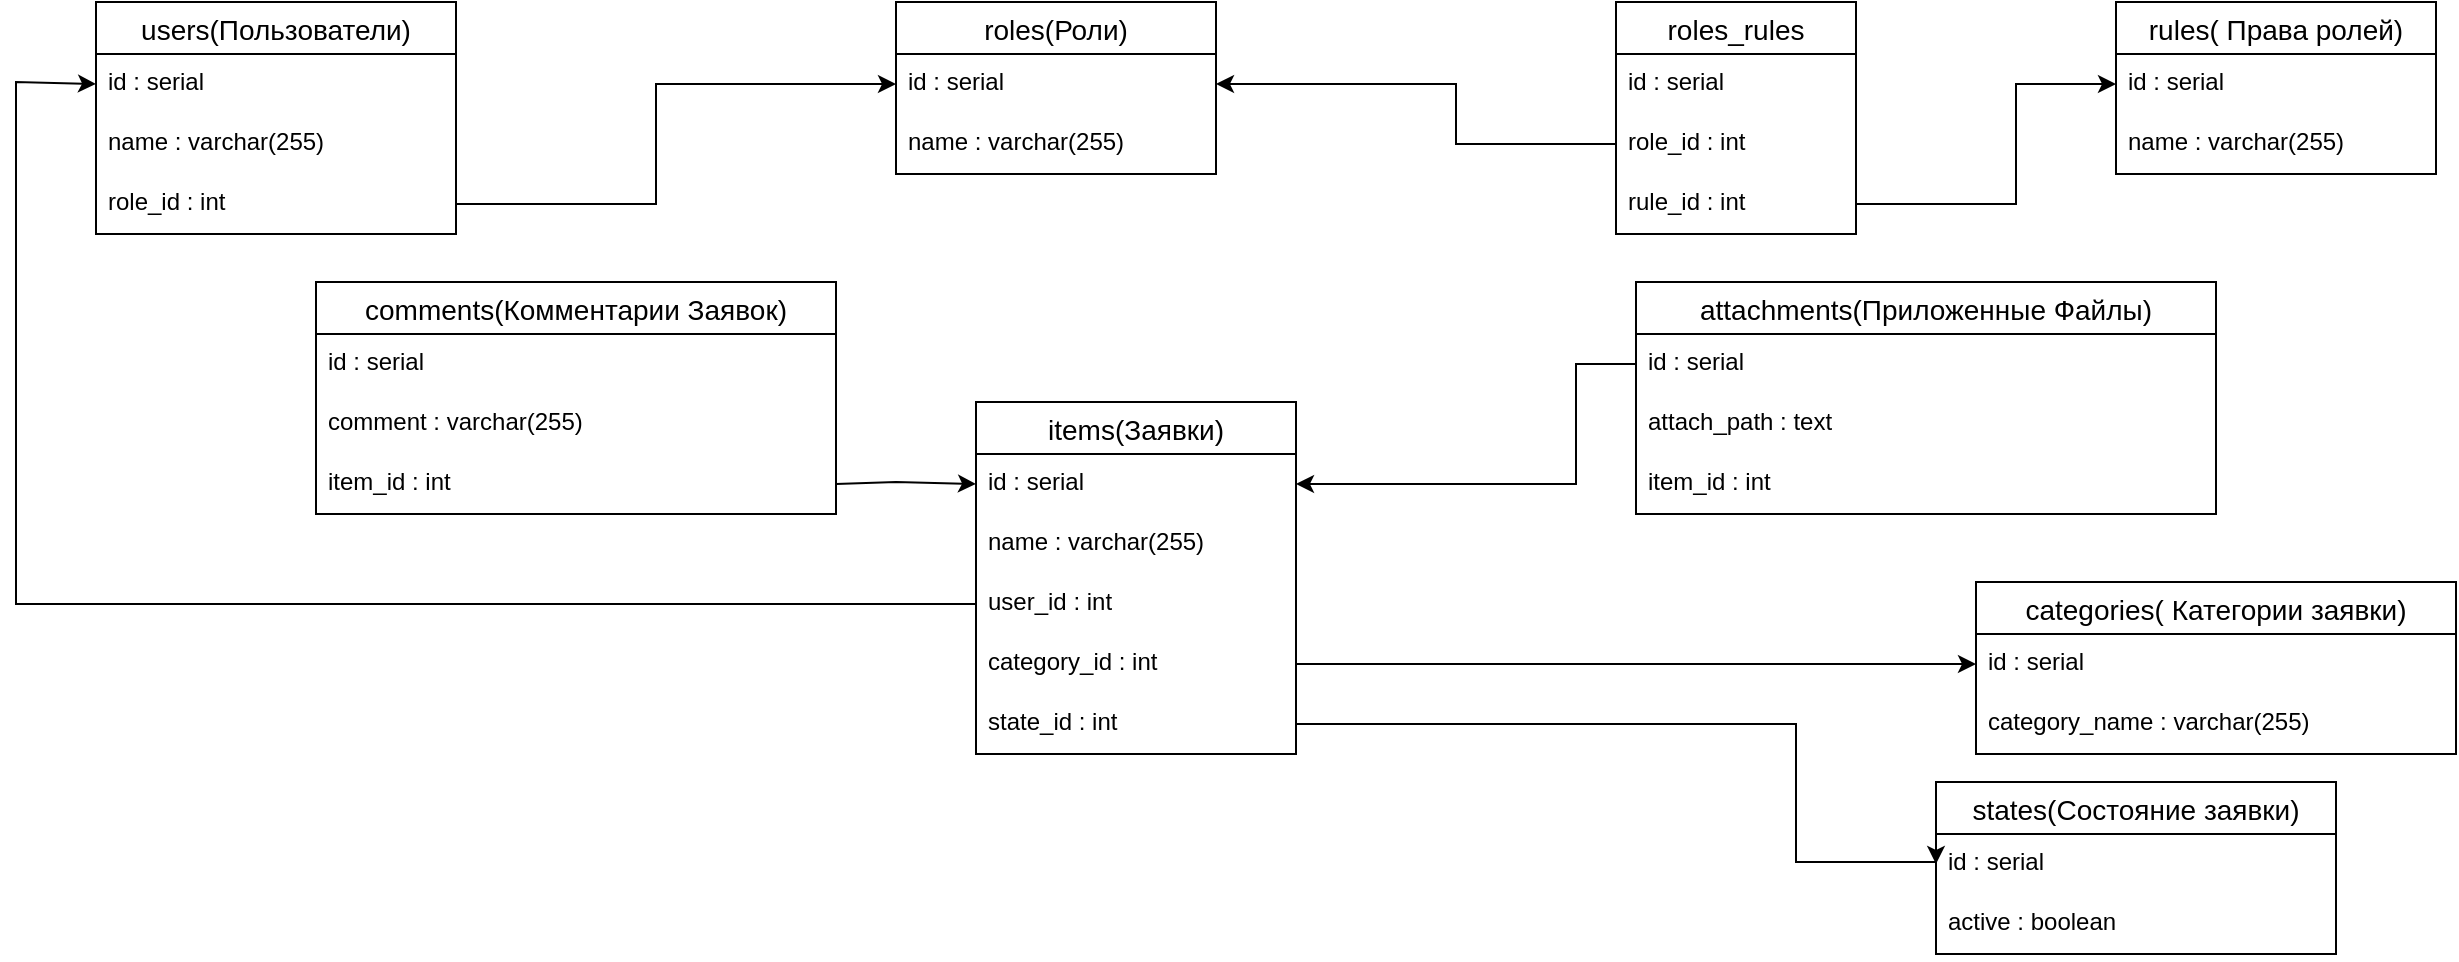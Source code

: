 <mxfile version="16.6.1" type="device"><diagram id="R2lEEEUBdFMjLlhIrx00" name="Page-1"><mxGraphModel dx="1254" dy="856" grid="1" gridSize="10" guides="1" tooltips="1" connect="1" arrows="1" fold="1" page="1" pageScale="1" pageWidth="850" pageHeight="1100" math="0" shadow="0" extFonts="Permanent Marker^https://fonts.googleapis.com/css?family=Permanent+Marker"><root><mxCell id="0"/><mxCell id="1" parent="0"/><mxCell id="z2EqXK2gP6t0g693059m-1" value="users(Пользователи)" style="swimlane;fontStyle=0;childLayout=stackLayout;horizontal=1;startSize=26;horizontalStack=0;resizeParent=1;resizeParentMax=0;resizeLast=0;collapsible=1;marginBottom=0;align=center;fontSize=14;" parent="1" vertex="1"><mxGeometry x="110" y="10" width="180" height="116" as="geometry"/></mxCell><mxCell id="z2EqXK2gP6t0g693059m-4" value="id : serial" style="text;strokeColor=none;fillColor=none;spacingLeft=4;spacingRight=4;overflow=hidden;rotatable=0;points=[[0,0.5],[1,0.5]];portConstraint=eastwest;fontSize=12;" parent="z2EqXK2gP6t0g693059m-1" vertex="1"><mxGeometry y="26" width="180" height="30" as="geometry"/></mxCell><mxCell id="z2EqXK2gP6t0g693059m-2" value="name : varchar(255)" style="text;strokeColor=none;fillColor=none;spacingLeft=4;spacingRight=4;overflow=hidden;rotatable=0;points=[[0,0.5],[1,0.5]];portConstraint=eastwest;fontSize=12;" parent="z2EqXK2gP6t0g693059m-1" vertex="1"><mxGeometry y="56" width="180" height="30" as="geometry"/></mxCell><mxCell id="z2EqXK2gP6t0g693059m-3" value="role_id : int" style="text;strokeColor=none;fillColor=none;spacingLeft=4;spacingRight=4;overflow=hidden;rotatable=0;points=[[0,0.5],[1,0.5]];portConstraint=eastwest;fontSize=12;" parent="z2EqXK2gP6t0g693059m-1" vertex="1"><mxGeometry y="86" width="180" height="30" as="geometry"/></mxCell><mxCell id="z2EqXK2gP6t0g693059m-5" value="roles(Роли)" style="swimlane;fontStyle=0;childLayout=stackLayout;horizontal=1;startSize=26;horizontalStack=0;resizeParent=1;resizeParentMax=0;resizeLast=0;collapsible=1;marginBottom=0;align=center;fontSize=14;" parent="1" vertex="1"><mxGeometry x="510" y="10" width="160" height="86" as="geometry"/></mxCell><mxCell id="z2EqXK2gP6t0g693059m-6" value="id : serial" style="text;strokeColor=none;fillColor=none;spacingLeft=4;spacingRight=4;overflow=hidden;rotatable=0;points=[[0,0.5],[1,0.5]];portConstraint=eastwest;fontSize=12;" parent="z2EqXK2gP6t0g693059m-5" vertex="1"><mxGeometry y="26" width="160" height="30" as="geometry"/></mxCell><mxCell id="z2EqXK2gP6t0g693059m-7" value="name : varchar(255)" style="text;strokeColor=none;fillColor=none;spacingLeft=4;spacingRight=4;overflow=hidden;rotatable=0;points=[[0,0.5],[1,0.5]];portConstraint=eastwest;fontSize=12;" parent="z2EqXK2gP6t0g693059m-5" vertex="1"><mxGeometry y="56" width="160" height="30" as="geometry"/></mxCell><mxCell id="z2EqXK2gP6t0g693059m-9" value="rules( Права ролей)" style="swimlane;fontStyle=0;childLayout=stackLayout;horizontal=1;startSize=26;horizontalStack=0;resizeParent=1;resizeParentMax=0;resizeLast=0;collapsible=1;marginBottom=0;align=center;fontSize=14;" parent="1" vertex="1"><mxGeometry x="1120" y="10" width="160" height="86" as="geometry"/></mxCell><mxCell id="z2EqXK2gP6t0g693059m-10" value="id : serial" style="text;strokeColor=none;fillColor=none;spacingLeft=4;spacingRight=4;overflow=hidden;rotatable=0;points=[[0,0.5],[1,0.5]];portConstraint=eastwest;fontSize=12;" parent="z2EqXK2gP6t0g693059m-9" vertex="1"><mxGeometry y="26" width="160" height="30" as="geometry"/></mxCell><mxCell id="z2EqXK2gP6t0g693059m-11" value="name : varchar(255)" style="text;strokeColor=none;fillColor=none;spacingLeft=4;spacingRight=4;overflow=hidden;rotatable=0;points=[[0,0.5],[1,0.5]];portConstraint=eastwest;fontSize=12;" parent="z2EqXK2gP6t0g693059m-9" vertex="1"><mxGeometry y="56" width="160" height="30" as="geometry"/></mxCell><mxCell id="z2EqXK2gP6t0g693059m-13" value="items(Заявки)" style="swimlane;fontStyle=0;childLayout=stackLayout;horizontal=1;startSize=26;horizontalStack=0;resizeParent=1;resizeParentMax=0;resizeLast=0;collapsible=1;marginBottom=0;align=center;fontSize=14;" parent="1" vertex="1"><mxGeometry x="550" y="210" width="160" height="176" as="geometry"/></mxCell><mxCell id="z2EqXK2gP6t0g693059m-14" value="id : serial" style="text;strokeColor=none;fillColor=none;spacingLeft=4;spacingRight=4;overflow=hidden;rotatable=0;points=[[0,0.5],[1,0.5]];portConstraint=eastwest;fontSize=12;" parent="z2EqXK2gP6t0g693059m-13" vertex="1"><mxGeometry y="26" width="160" height="30" as="geometry"/></mxCell><mxCell id="z2EqXK2gP6t0g693059m-15" value="name : varchar(255)" style="text;strokeColor=none;fillColor=none;spacingLeft=4;spacingRight=4;overflow=hidden;rotatable=0;points=[[0,0.5],[1,0.5]];portConstraint=eastwest;fontSize=12;" parent="z2EqXK2gP6t0g693059m-13" vertex="1"><mxGeometry y="56" width="160" height="30" as="geometry"/></mxCell><mxCell id="z2EqXK2gP6t0g693059m-16" value="user_id : int" style="text;strokeColor=none;fillColor=none;spacingLeft=4;spacingRight=4;overflow=hidden;rotatable=0;points=[[0,0.5],[1,0.5]];portConstraint=eastwest;fontSize=12;" parent="z2EqXK2gP6t0g693059m-13" vertex="1"><mxGeometry y="86" width="160" height="30" as="geometry"/></mxCell><mxCell id="ONn-3tz2k1_0H-3qH_h1-1" value="category_id : int" style="text;strokeColor=none;fillColor=none;spacingLeft=4;spacingRight=4;overflow=hidden;rotatable=0;points=[[0,0.5],[1,0.5]];portConstraint=eastwest;fontSize=12;" vertex="1" parent="z2EqXK2gP6t0g693059m-13"><mxGeometry y="116" width="160" height="30" as="geometry"/></mxCell><mxCell id="ONn-3tz2k1_0H-3qH_h1-2" value="state_id : int" style="text;strokeColor=none;fillColor=none;spacingLeft=4;spacingRight=4;overflow=hidden;rotatable=0;points=[[0,0.5],[1,0.5]];portConstraint=eastwest;fontSize=12;" vertex="1" parent="z2EqXK2gP6t0g693059m-13"><mxGeometry y="146" width="160" height="30" as="geometry"/></mxCell><mxCell id="z2EqXK2gP6t0g693059m-17" value="comments(Комментарии Заявок)" style="swimlane;fontStyle=0;childLayout=stackLayout;horizontal=1;startSize=26;horizontalStack=0;resizeParent=1;resizeParentMax=0;resizeLast=0;collapsible=1;marginBottom=0;align=center;fontSize=14;" parent="1" vertex="1"><mxGeometry x="220" y="150" width="260" height="116" as="geometry"/></mxCell><mxCell id="z2EqXK2gP6t0g693059m-18" value="id : serial" style="text;strokeColor=none;fillColor=none;spacingLeft=4;spacingRight=4;overflow=hidden;rotatable=0;points=[[0,0.5],[1,0.5]];portConstraint=eastwest;fontSize=12;" parent="z2EqXK2gP6t0g693059m-17" vertex="1"><mxGeometry y="26" width="260" height="30" as="geometry"/></mxCell><mxCell id="z2EqXK2gP6t0g693059m-19" value="comment : varchar(255)" style="text;strokeColor=none;fillColor=none;spacingLeft=4;spacingRight=4;overflow=hidden;rotatable=0;points=[[0,0.5],[1,0.5]];portConstraint=eastwest;fontSize=12;" parent="z2EqXK2gP6t0g693059m-17" vertex="1"><mxGeometry y="56" width="260" height="30" as="geometry"/></mxCell><mxCell id="z2EqXK2gP6t0g693059m-20" value="item_id : int" style="text;strokeColor=none;fillColor=none;spacingLeft=4;spacingRight=4;overflow=hidden;rotatable=0;points=[[0,0.5],[1,0.5]];portConstraint=eastwest;fontSize=12;" parent="z2EqXK2gP6t0g693059m-17" vertex="1"><mxGeometry y="86" width="260" height="30" as="geometry"/></mxCell><mxCell id="z2EqXK2gP6t0g693059m-21" value="categories( Категории заявки)" style="swimlane;fontStyle=0;childLayout=stackLayout;horizontal=1;startSize=26;horizontalStack=0;resizeParent=1;resizeParentMax=0;resizeLast=0;collapsible=1;marginBottom=0;align=center;fontSize=14;" parent="1" vertex="1"><mxGeometry x="1050" y="300" width="240" height="86" as="geometry"/></mxCell><mxCell id="z2EqXK2gP6t0g693059m-22" value="id : serial" style="text;strokeColor=none;fillColor=none;spacingLeft=4;spacingRight=4;overflow=hidden;rotatable=0;points=[[0,0.5],[1,0.5]];portConstraint=eastwest;fontSize=12;" parent="z2EqXK2gP6t0g693059m-21" vertex="1"><mxGeometry y="26" width="240" height="30" as="geometry"/></mxCell><mxCell id="z2EqXK2gP6t0g693059m-23" value="category_name : varchar(255)" style="text;strokeColor=none;fillColor=none;spacingLeft=4;spacingRight=4;overflow=hidden;rotatable=0;points=[[0,0.5],[1,0.5]];portConstraint=eastwest;fontSize=12;" parent="z2EqXK2gP6t0g693059m-21" vertex="1"><mxGeometry y="56" width="240" height="30" as="geometry"/></mxCell><mxCell id="z2EqXK2gP6t0g693059m-29" value="attachments(Приложенные Файлы)" style="swimlane;fontStyle=0;childLayout=stackLayout;horizontal=1;startSize=26;horizontalStack=0;resizeParent=1;resizeParentMax=0;resizeLast=0;collapsible=1;marginBottom=0;align=center;fontSize=14;" parent="1" vertex="1"><mxGeometry x="880" y="150" width="290" height="116" as="geometry"/></mxCell><mxCell id="z2EqXK2gP6t0g693059m-30" value="id : serial" style="text;strokeColor=none;fillColor=none;spacingLeft=4;spacingRight=4;overflow=hidden;rotatable=0;points=[[0,0.5],[1,0.5]];portConstraint=eastwest;fontSize=12;" parent="z2EqXK2gP6t0g693059m-29" vertex="1"><mxGeometry y="26" width="290" height="30" as="geometry"/></mxCell><mxCell id="z2EqXK2gP6t0g693059m-31" value="attach_path : text" style="text;strokeColor=none;fillColor=none;spacingLeft=4;spacingRight=4;overflow=hidden;rotatable=0;points=[[0,0.5],[1,0.5]];portConstraint=eastwest;fontSize=12;" parent="z2EqXK2gP6t0g693059m-29" vertex="1"><mxGeometry y="56" width="290" height="30" as="geometry"/></mxCell><mxCell id="ONn-3tz2k1_0H-3qH_h1-3" value="item_id : int" style="text;strokeColor=none;fillColor=none;spacingLeft=4;spacingRight=4;overflow=hidden;rotatable=0;points=[[0,0.5],[1,0.5]];portConstraint=eastwest;fontSize=12;" vertex="1" parent="z2EqXK2gP6t0g693059m-29"><mxGeometry y="86" width="290" height="30" as="geometry"/></mxCell><mxCell id="z2EqXK2gP6t0g693059m-33" value="states(Состояние заявки)" style="swimlane;fontStyle=0;childLayout=stackLayout;horizontal=1;startSize=26;horizontalStack=0;resizeParent=1;resizeParentMax=0;resizeLast=0;collapsible=1;marginBottom=0;align=center;fontSize=14;" parent="1" vertex="1"><mxGeometry x="1030" y="400" width="200" height="86" as="geometry"/></mxCell><mxCell id="z2EqXK2gP6t0g693059m-34" value="id : serial" style="text;strokeColor=none;fillColor=none;spacingLeft=4;spacingRight=4;overflow=hidden;rotatable=0;points=[[0,0.5],[1,0.5]];portConstraint=eastwest;fontSize=12;" parent="z2EqXK2gP6t0g693059m-33" vertex="1"><mxGeometry y="26" width="200" height="30" as="geometry"/></mxCell><mxCell id="z2EqXK2gP6t0g693059m-35" value="active : boolean" style="text;strokeColor=none;fillColor=none;spacingLeft=4;spacingRight=4;overflow=hidden;rotatable=0;points=[[0,0.5],[1,0.5]];portConstraint=eastwest;fontSize=12;" parent="z2EqXK2gP6t0g693059m-33" vertex="1"><mxGeometry y="56" width="200" height="30" as="geometry"/></mxCell><mxCell id="z2EqXK2gP6t0g693059m-37" value="" style="endArrow=classic;html=1;rounded=0;exitX=1;exitY=0.5;exitDx=0;exitDy=0;entryX=0;entryY=0.5;entryDx=0;entryDy=0;" parent="1" source="z2EqXK2gP6t0g693059m-3" target="z2EqXK2gP6t0g693059m-6" edge="1"><mxGeometry width="50" height="50" relative="1" as="geometry"><mxPoint x="320" y="190" as="sourcePoint"/><mxPoint x="390" y="111" as="targetPoint"/><Array as="points"><mxPoint x="390" y="111"/><mxPoint x="390" y="51"/></Array></mxGeometry></mxCell><mxCell id="z2EqXK2gP6t0g693059m-38" value="roles_rules" style="swimlane;fontStyle=0;childLayout=stackLayout;horizontal=1;startSize=26;horizontalStack=0;resizeParent=1;resizeParentMax=0;resizeLast=0;collapsible=1;marginBottom=0;align=center;fontSize=14;" parent="1" vertex="1"><mxGeometry x="870" y="10" width="120" height="116" as="geometry"/></mxCell><mxCell id="z2EqXK2gP6t0g693059m-39" value="id : serial" style="text;strokeColor=none;fillColor=none;spacingLeft=4;spacingRight=4;overflow=hidden;rotatable=0;points=[[0,0.5],[1,0.5]];portConstraint=eastwest;fontSize=12;" parent="z2EqXK2gP6t0g693059m-38" vertex="1"><mxGeometry y="26" width="120" height="30" as="geometry"/></mxCell><mxCell id="z2EqXK2gP6t0g693059m-40" value="role_id : int" style="text;strokeColor=none;fillColor=none;spacingLeft=4;spacingRight=4;overflow=hidden;rotatable=0;points=[[0,0.5],[1,0.5]];portConstraint=eastwest;fontSize=12;" parent="z2EqXK2gP6t0g693059m-38" vertex="1"><mxGeometry y="56" width="120" height="30" as="geometry"/></mxCell><mxCell id="z2EqXK2gP6t0g693059m-41" value="rule_id : int" style="text;strokeColor=none;fillColor=none;spacingLeft=4;spacingRight=4;overflow=hidden;rotatable=0;points=[[0,0.5],[1,0.5]];portConstraint=eastwest;fontSize=12;" parent="z2EqXK2gP6t0g693059m-38" vertex="1"><mxGeometry y="86" width="120" height="30" as="geometry"/></mxCell><mxCell id="z2EqXK2gP6t0g693059m-43" value="" style="endArrow=classic;html=1;rounded=0;exitX=0;exitY=0.5;exitDx=0;exitDy=0;entryX=1;entryY=0.5;entryDx=0;entryDy=0;" parent="1" source="z2EqXK2gP6t0g693059m-40" target="z2EqXK2gP6t0g693059m-6" edge="1"><mxGeometry width="50" height="50" relative="1" as="geometry"><mxPoint x="730" y="230" as="sourcePoint"/><mxPoint x="950" y="170" as="targetPoint"/><Array as="points"><mxPoint x="790" y="81"/><mxPoint x="790" y="51"/></Array></mxGeometry></mxCell><mxCell id="z2EqXK2gP6t0g693059m-44" value="" style="endArrow=classic;html=1;rounded=0;exitX=1;exitY=0.5;exitDx=0;exitDy=0;entryX=0;entryY=0.5;entryDx=0;entryDy=0;" parent="1" source="z2EqXK2gP6t0g693059m-41" target="z2EqXK2gP6t0g693059m-10" edge="1"><mxGeometry width="50" height="50" relative="1" as="geometry"><mxPoint x="880" y="91" as="sourcePoint"/><mxPoint x="680" y="61" as="targetPoint"/><Array as="points"><mxPoint x="1070" y="111"/><mxPoint x="1070" y="51"/></Array></mxGeometry></mxCell><mxCell id="z2EqXK2gP6t0g693059m-46" value="" style="endArrow=classic;html=1;rounded=0;exitX=1;exitY=0.5;exitDx=0;exitDy=0;entryX=0;entryY=0.5;entryDx=0;entryDy=0;" parent="1" source="z2EqXK2gP6t0g693059m-20" target="z2EqXK2gP6t0g693059m-14" edge="1"><mxGeometry width="50" height="50" relative="1" as="geometry"><mxPoint x="550" y="561" as="sourcePoint"/><mxPoint x="670" y="351" as="targetPoint"/><Array as="points"><mxPoint x="510" y="250"/></Array></mxGeometry></mxCell><mxCell id="z2EqXK2gP6t0g693059m-48" value="" style="endArrow=classic;html=1;rounded=0;entryX=1;entryY=0.5;entryDx=0;entryDy=0;exitX=0;exitY=0.5;exitDx=0;exitDy=0;" parent="1" source="z2EqXK2gP6t0g693059m-30" target="z2EqXK2gP6t0g693059m-14" edge="1"><mxGeometry width="50" height="50" relative="1" as="geometry"><mxPoint x="490" y="570" as="sourcePoint"/><mxPoint x="760" y="430" as="targetPoint"/><Array as="points"><mxPoint x="850" y="191"/><mxPoint x="850" y="251"/></Array></mxGeometry></mxCell><mxCell id="z2EqXK2gP6t0g693059m-49" value="" style="endArrow=classic;html=1;rounded=0;exitX=0;exitY=0.5;exitDx=0;exitDy=0;entryX=0;entryY=0.5;entryDx=0;entryDy=0;" parent="1" source="z2EqXK2gP6t0g693059m-16" target="z2EqXK2gP6t0g693059m-4" edge="1"><mxGeometry width="50" height="50" relative="1" as="geometry"><mxPoint x="-340.0" y="131" as="sourcePoint"/><mxPoint x="-220" y="-79" as="targetPoint"/><Array as="points"><mxPoint x="70" y="311"/><mxPoint x="70" y="50"/></Array></mxGeometry></mxCell><mxCell id="z2EqXK2gP6t0g693059m-52" style="edgeStyle=orthogonalEdgeStyle;rounded=0;orthogonalLoop=1;jettySize=auto;html=1;exitX=1;exitY=0.5;exitDx=0;exitDy=0;entryX=0;entryY=0.5;entryDx=0;entryDy=0;" parent="1" source="ONn-3tz2k1_0H-3qH_h1-1" target="z2EqXK2gP6t0g693059m-22" edge="1"><mxGeometry relative="1" as="geometry"><mxPoint x="950" y="270" as="sourcePoint"/><mxPoint x="840" y="210" as="targetPoint"/></mxGeometry></mxCell><mxCell id="z2EqXK2gP6t0g693059m-53" style="edgeStyle=orthogonalEdgeStyle;rounded=0;orthogonalLoop=1;jettySize=auto;html=1;entryX=0;entryY=0.5;entryDx=0;entryDy=0;exitX=1;exitY=0.5;exitDx=0;exitDy=0;" parent="1" source="ONn-3tz2k1_0H-3qH_h1-2" target="z2EqXK2gP6t0g693059m-34" edge="1"><mxGeometry relative="1" as="geometry"><Array as="points"><mxPoint x="960" y="371"/><mxPoint x="960" y="440"/><mxPoint x="1030" y="440"/></Array><mxPoint x="710" y="540" as="sourcePoint"/><mxPoint x="960" y="500" as="targetPoint"/></mxGeometry></mxCell></root></mxGraphModel></diagram></mxfile>